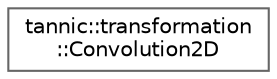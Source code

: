 digraph "Graphical Class Hierarchy"
{
 // LATEX_PDF_SIZE
  bgcolor="transparent";
  edge [fontname=Helvetica,fontsize=10,labelfontname=Helvetica,labelfontsize=10];
  node [fontname=Helvetica,fontsize=10,shape=box,height=0.2,width=0.4];
  rankdir="LR";
  Node0 [id="Node000000",label="tannic::transformation\l::Convolution2D",height=0.2,width=0.4,color="grey40", fillcolor="white", style="filled",URL="$d7/d4c/classtannic_1_1transformation_1_1Convolution2D.html",tooltip=" "];
}
